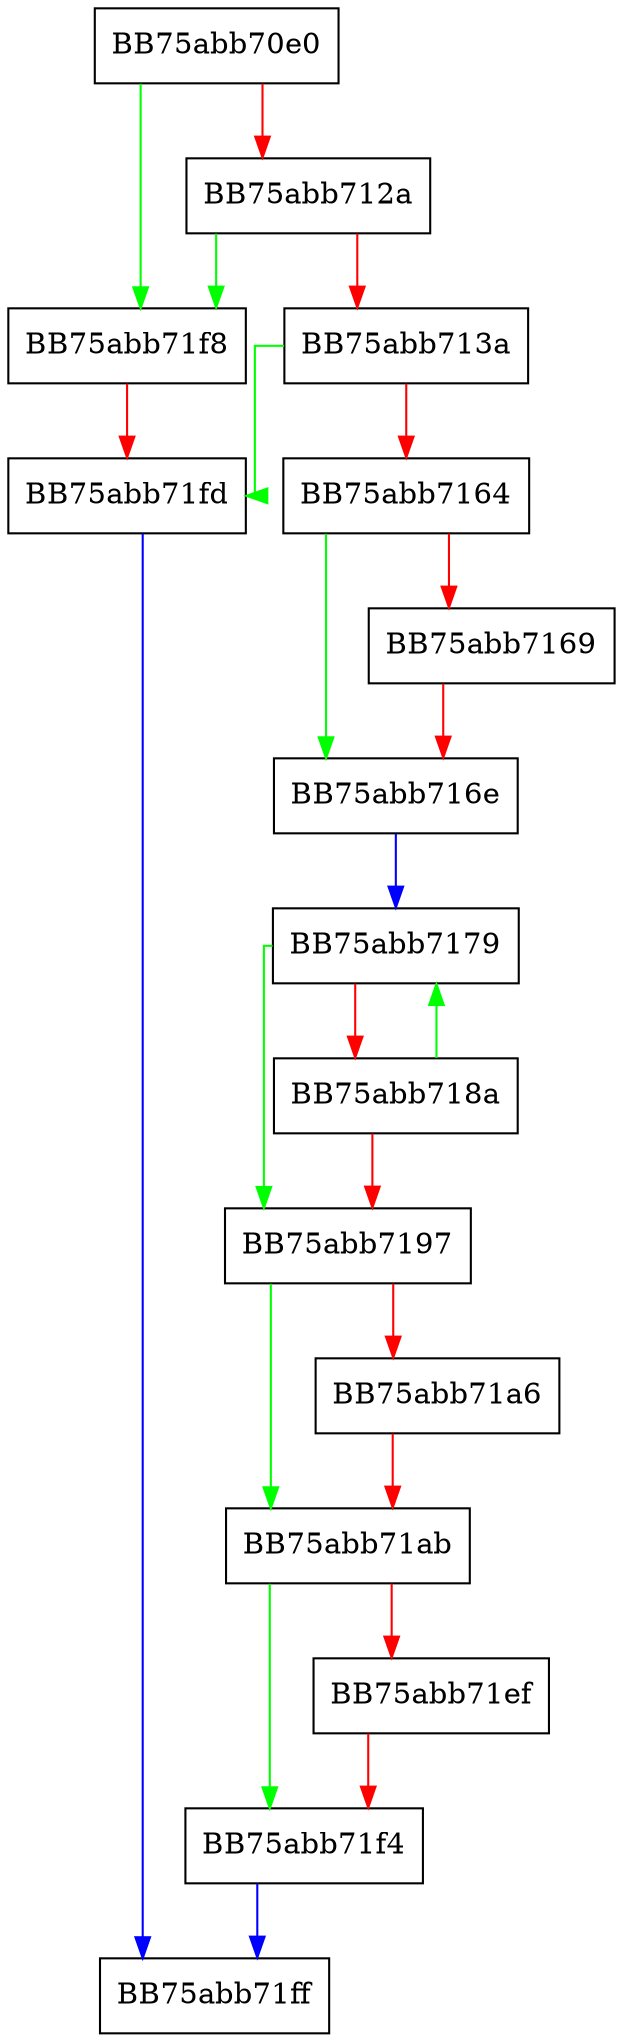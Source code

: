 digraph get_crt_icode_end {
  node [shape="box"];
  graph [splines=ortho];
  BB75abb70e0 -> BB75abb71f8 [color="green"];
  BB75abb70e0 -> BB75abb712a [color="red"];
  BB75abb712a -> BB75abb71f8 [color="green"];
  BB75abb712a -> BB75abb713a [color="red"];
  BB75abb713a -> BB75abb71fd [color="green"];
  BB75abb713a -> BB75abb7164 [color="red"];
  BB75abb7164 -> BB75abb716e [color="green"];
  BB75abb7164 -> BB75abb7169 [color="red"];
  BB75abb7169 -> BB75abb716e [color="red"];
  BB75abb716e -> BB75abb7179 [color="blue"];
  BB75abb7179 -> BB75abb7197 [color="green"];
  BB75abb7179 -> BB75abb718a [color="red"];
  BB75abb718a -> BB75abb7179 [color="green"];
  BB75abb718a -> BB75abb7197 [color="red"];
  BB75abb7197 -> BB75abb71ab [color="green"];
  BB75abb7197 -> BB75abb71a6 [color="red"];
  BB75abb71a6 -> BB75abb71ab [color="red"];
  BB75abb71ab -> BB75abb71f4 [color="green"];
  BB75abb71ab -> BB75abb71ef [color="red"];
  BB75abb71ef -> BB75abb71f4 [color="red"];
  BB75abb71f4 -> BB75abb71ff [color="blue"];
  BB75abb71f8 -> BB75abb71fd [color="red"];
  BB75abb71fd -> BB75abb71ff [color="blue"];
}